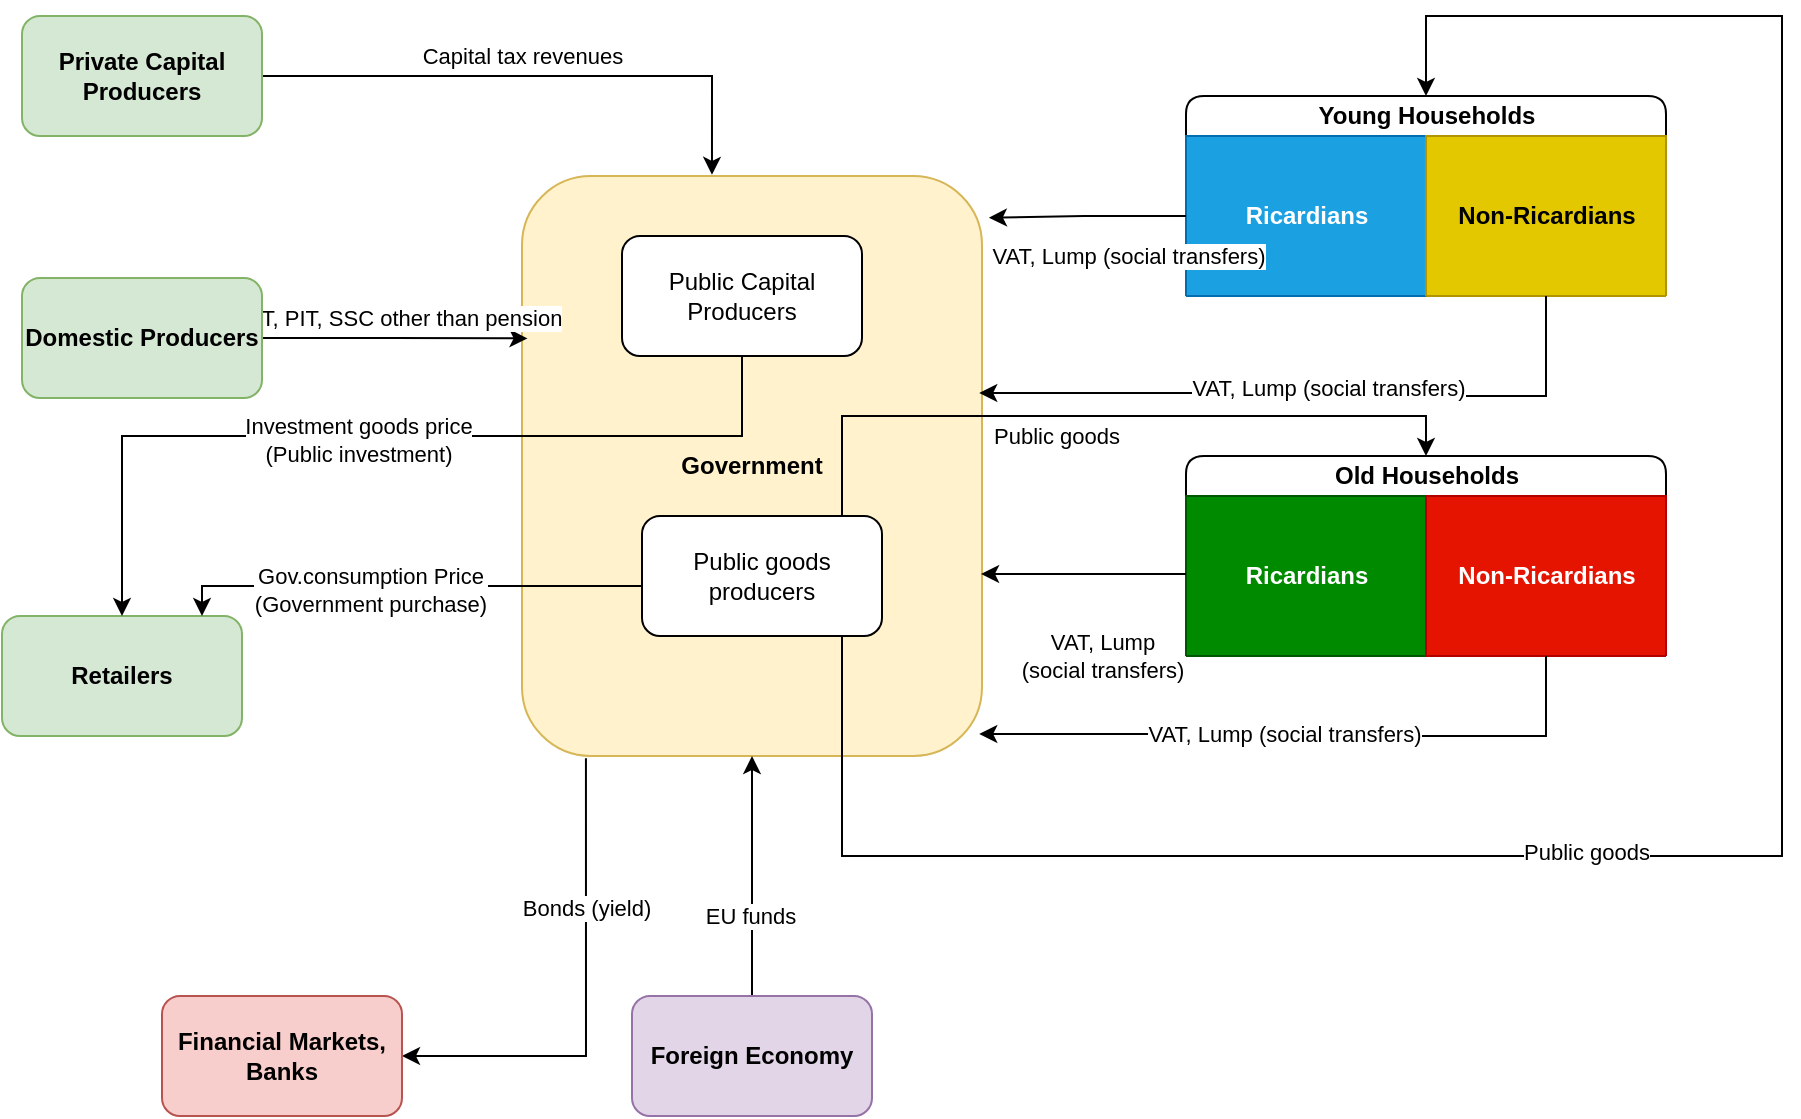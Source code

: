 <mxfile version="21.5.1" type="github">
  <diagram name="Page-1" id="kW5z09n5GGzJ1cjU40yl">
    <mxGraphModel dx="1235" dy="571" grid="1" gridSize="10" guides="1" tooltips="1" connect="1" arrows="1" fold="1" page="1" pageScale="1" pageWidth="1100" pageHeight="850" math="0" shadow="0">
      <root>
        <mxCell id="0" />
        <mxCell id="1" parent="0" />
        <mxCell id="dep_u9EgAYhP0aouUn1x-1" value="Retailers" style="rounded=1;whiteSpace=wrap;html=1;fillColor=#d5e8d4;strokeColor=#82b366;fontStyle=1" vertex="1" parent="1">
          <mxGeometry x="90" y="380" width="120" height="60" as="geometry" />
        </mxCell>
        <mxCell id="dep_u9EgAYhP0aouUn1x-2" value="Government" style="rounded=1;whiteSpace=wrap;html=1;fontStyle=1;fillColor=#fff2cc;strokeColor=#d6b656;" vertex="1" parent="1">
          <mxGeometry x="350" y="160" width="230" height="290" as="geometry" />
        </mxCell>
        <mxCell id="dep_u9EgAYhP0aouUn1x-5" style="edgeStyle=orthogonalEdgeStyle;rounded=0;orthogonalLoop=1;jettySize=auto;html=1;entryX=0.413;entryY=-0.002;entryDx=0;entryDy=0;entryPerimeter=0;" edge="1" parent="1" source="dep_u9EgAYhP0aouUn1x-3" target="dep_u9EgAYhP0aouUn1x-2">
          <mxGeometry relative="1" as="geometry">
            <mxPoint x="480" y="150" as="targetPoint" />
            <Array as="points">
              <mxPoint x="445" y="110" />
            </Array>
          </mxGeometry>
        </mxCell>
        <mxCell id="dep_u9EgAYhP0aouUn1x-6" value="Capital tax revenues" style="edgeLabel;html=1;align=center;verticalAlign=middle;resizable=0;points=[];" vertex="1" connectable="0" parent="dep_u9EgAYhP0aouUn1x-5">
          <mxGeometry x="0.44" y="-1" relative="1" as="geometry">
            <mxPoint x="-68" y="-11" as="offset" />
          </mxGeometry>
        </mxCell>
        <mxCell id="dep_u9EgAYhP0aouUn1x-3" value="Private Capital Producers" style="rounded=1;whiteSpace=wrap;html=1;fillColor=#d5e8d4;strokeColor=#82b366;fontStyle=1" vertex="1" parent="1">
          <mxGeometry x="100" y="80" width="120" height="60" as="geometry" />
        </mxCell>
        <mxCell id="dep_u9EgAYhP0aouUn1x-7" style="edgeStyle=orthogonalEdgeStyle;rounded=0;orthogonalLoop=1;jettySize=auto;html=1;entryX=0.012;entryY=0.28;entryDx=0;entryDy=0;entryPerimeter=0;" edge="1" parent="1" source="dep_u9EgAYhP0aouUn1x-4" target="dep_u9EgAYhP0aouUn1x-2">
          <mxGeometry relative="1" as="geometry" />
        </mxCell>
        <mxCell id="dep_u9EgAYhP0aouUn1x-8" value="CIT, PIT, SSC other than pension" style="edgeLabel;html=1;align=center;verticalAlign=middle;resizable=0;points=[];" vertex="1" connectable="0" parent="dep_u9EgAYhP0aouUn1x-7">
          <mxGeometry x="-0.369" y="-4" relative="1" as="geometry">
            <mxPoint x="27" y="-14" as="offset" />
          </mxGeometry>
        </mxCell>
        <mxCell id="dep_u9EgAYhP0aouUn1x-4" value="Domestic Producers" style="rounded=1;whiteSpace=wrap;html=1;fillColor=#d5e8d4;strokeColor=#82b366;fontStyle=1" vertex="1" parent="1">
          <mxGeometry x="100" y="211" width="120" height="60" as="geometry" />
        </mxCell>
        <mxCell id="dep_u9EgAYhP0aouUn1x-13" value="Young Households" style="swimlane;childLayout=stackLayout;resizeParent=1;resizeParentMax=0;startSize=20;html=1;rounded=1;swimlaneLine=0;" vertex="1" parent="1">
          <mxGeometry x="682" y="120" width="240" height="100" as="geometry" />
        </mxCell>
        <mxCell id="dep_u9EgAYhP0aouUn1x-14" value="Ricardians" style="swimlane;startSize=230;html=1;rounded=1;glass=0;shadow=0;fillColor=#1ba1e2;strokeColor=#006EAF;fontColor=#ffffff;" vertex="1" parent="dep_u9EgAYhP0aouUn1x-13">
          <mxGeometry y="20" width="120" height="80" as="geometry" />
        </mxCell>
        <mxCell id="dep_u9EgAYhP0aouUn1x-15" value="Non-Ricardians" style="swimlane;startSize=230;html=1;rounded=1;fillColor=#e3c800;fontColor=#000000;strokeColor=#B09500;" vertex="1" parent="dep_u9EgAYhP0aouUn1x-13">
          <mxGeometry x="120" y="20" width="120" height="80" as="geometry" />
        </mxCell>
        <mxCell id="dep_u9EgAYhP0aouUn1x-16" value="Old Households" style="swimlane;childLayout=stackLayout;resizeParent=1;resizeParentMax=0;startSize=20;html=1;rounded=1;swimlaneLine=0;" vertex="1" parent="1">
          <mxGeometry x="682" y="300" width="240" height="100" as="geometry" />
        </mxCell>
        <mxCell id="dep_u9EgAYhP0aouUn1x-19" value="Ricardians" style="swimlane;startSize=230;html=1;rounded=1;fillColor=#008a00;fontColor=#ffffff;strokeColor=#005700;" vertex="1" parent="dep_u9EgAYhP0aouUn1x-16">
          <mxGeometry y="20" width="120" height="80" as="geometry" />
        </mxCell>
        <mxCell id="dep_u9EgAYhP0aouUn1x-20" value="Non-Ricardians" style="swimlane;startSize=230;html=1;rounded=1;fillColor=#e51400;fontColor=#ffffff;strokeColor=#B20000;" vertex="1" parent="dep_u9EgAYhP0aouUn1x-16">
          <mxGeometry x="120" y="20" width="120" height="80" as="geometry" />
        </mxCell>
        <mxCell id="dep_u9EgAYhP0aouUn1x-21" style="edgeStyle=orthogonalEdgeStyle;rounded=0;orthogonalLoop=1;jettySize=auto;html=1;entryX=1.015;entryY=0.072;entryDx=0;entryDy=0;entryPerimeter=0;" edge="1" parent="1" source="dep_u9EgAYhP0aouUn1x-14" target="dep_u9EgAYhP0aouUn1x-2">
          <mxGeometry relative="1" as="geometry" />
        </mxCell>
        <mxCell id="dep_u9EgAYhP0aouUn1x-22" value="VAT, Lump (social transfers)" style="edgeLabel;html=1;align=center;verticalAlign=middle;resizable=0;points=[];" vertex="1" connectable="0" parent="dep_u9EgAYhP0aouUn1x-21">
          <mxGeometry x="-0.242" y="-3" relative="1" as="geometry">
            <mxPoint x="8" y="23" as="offset" />
          </mxGeometry>
        </mxCell>
        <mxCell id="dep_u9EgAYhP0aouUn1x-23" style="edgeStyle=orthogonalEdgeStyle;rounded=0;orthogonalLoop=1;jettySize=auto;html=1;exitX=0.5;exitY=1;exitDx=0;exitDy=0;entryX=0.994;entryY=0.374;entryDx=0;entryDy=0;entryPerimeter=0;" edge="1" parent="1" source="dep_u9EgAYhP0aouUn1x-15" target="dep_u9EgAYhP0aouUn1x-2">
          <mxGeometry relative="1" as="geometry">
            <mxPoint x="862" y="230" as="sourcePoint" />
            <mxPoint x="580" y="260" as="targetPoint" />
            <Array as="points">
              <mxPoint x="862" y="270" />
              <mxPoint x="730" y="270" />
              <mxPoint x="730" y="269" />
            </Array>
          </mxGeometry>
        </mxCell>
        <mxCell id="dep_u9EgAYhP0aouUn1x-24" value="VAT, Lump (social transfers)" style="edgeLabel;html=1;align=center;verticalAlign=middle;resizable=0;points=[];" vertex="1" connectable="0" parent="dep_u9EgAYhP0aouUn1x-23">
          <mxGeometry x="-0.048" y="-4" relative="1" as="geometry">
            <mxPoint as="offset" />
          </mxGeometry>
        </mxCell>
        <mxCell id="dep_u9EgAYhP0aouUn1x-25" value="VAT, Lump &lt;br&gt;(social transfers)" style="edgeStyle=orthogonalEdgeStyle;rounded=0;orthogonalLoop=1;jettySize=auto;html=1;entryX=0.998;entryY=0.686;entryDx=0;entryDy=0;entryPerimeter=0;" edge="1" parent="1" source="dep_u9EgAYhP0aouUn1x-19" target="dep_u9EgAYhP0aouUn1x-2">
          <mxGeometry x="-0.181" y="41" relative="1" as="geometry">
            <Array as="points">
              <mxPoint x="660" y="359" />
              <mxPoint x="660" y="359" />
            </Array>
            <mxPoint as="offset" />
          </mxGeometry>
        </mxCell>
        <mxCell id="dep_u9EgAYhP0aouUn1x-30" style="edgeStyle=orthogonalEdgeStyle;rounded=0;orthogonalLoop=1;jettySize=auto;html=1;entryX=0.5;entryY=1;entryDx=0;entryDy=0;" edge="1" parent="1" source="dep_u9EgAYhP0aouUn1x-29" target="dep_u9EgAYhP0aouUn1x-2">
          <mxGeometry relative="1" as="geometry" />
        </mxCell>
        <mxCell id="dep_u9EgAYhP0aouUn1x-31" value="EU funds" style="edgeLabel;html=1;align=center;verticalAlign=middle;resizable=0;points=[];" vertex="1" connectable="0" parent="dep_u9EgAYhP0aouUn1x-30">
          <mxGeometry x="-0.322" y="1" relative="1" as="geometry">
            <mxPoint as="offset" />
          </mxGeometry>
        </mxCell>
        <mxCell id="dep_u9EgAYhP0aouUn1x-29" value="Foreign Economy" style="rounded=1;whiteSpace=wrap;html=1;fontStyle=1;fillColor=#e1d5e7;strokeColor=#9673a6;" vertex="1" parent="1">
          <mxGeometry x="405" y="570" width="120" height="60" as="geometry" />
        </mxCell>
        <mxCell id="dep_u9EgAYhP0aouUn1x-36" style="edgeStyle=orthogonalEdgeStyle;rounded=0;orthogonalLoop=1;jettySize=auto;html=1;entryX=0.994;entryY=0.962;entryDx=0;entryDy=0;entryPerimeter=0;" edge="1" parent="1" source="dep_u9EgAYhP0aouUn1x-20" target="dep_u9EgAYhP0aouUn1x-2">
          <mxGeometry relative="1" as="geometry">
            <Array as="points">
              <mxPoint x="862" y="440" />
              <mxPoint x="691" y="440" />
            </Array>
          </mxGeometry>
        </mxCell>
        <mxCell id="dep_u9EgAYhP0aouUn1x-37" value="VAT, Lump (social transfers)" style="edgeLabel;html=1;align=center;verticalAlign=middle;resizable=0;points=[];" vertex="1" connectable="0" parent="dep_u9EgAYhP0aouUn1x-36">
          <mxGeometry x="0.65" y="4" relative="1" as="geometry">
            <mxPoint x="95" y="-4" as="offset" />
          </mxGeometry>
        </mxCell>
        <mxCell id="dep_u9EgAYhP0aouUn1x-43" style="edgeStyle=orthogonalEdgeStyle;rounded=0;orthogonalLoop=1;jettySize=auto;html=1;entryX=0.5;entryY=0;entryDx=0;entryDy=0;" edge="1" parent="1" source="dep_u9EgAYhP0aouUn1x-38" target="dep_u9EgAYhP0aouUn1x-16">
          <mxGeometry relative="1" as="geometry">
            <Array as="points">
              <mxPoint x="510" y="280" />
              <mxPoint x="802" y="280" />
            </Array>
          </mxGeometry>
        </mxCell>
        <mxCell id="dep_u9EgAYhP0aouUn1x-44" value="Public goods" style="edgeLabel;html=1;align=center;verticalAlign=middle;resizable=0;points=[];" vertex="1" connectable="0" parent="dep_u9EgAYhP0aouUn1x-43">
          <mxGeometry x="-0.308" y="2" relative="1" as="geometry">
            <mxPoint x="31" y="12" as="offset" />
          </mxGeometry>
        </mxCell>
        <mxCell id="dep_u9EgAYhP0aouUn1x-45" style="edgeStyle=orthogonalEdgeStyle;rounded=0;orthogonalLoop=1;jettySize=auto;html=1;entryX=0.5;entryY=0;entryDx=0;entryDy=0;" edge="1" parent="1" source="dep_u9EgAYhP0aouUn1x-38" target="dep_u9EgAYhP0aouUn1x-13">
          <mxGeometry relative="1" as="geometry">
            <Array as="points">
              <mxPoint x="510" y="500" />
              <mxPoint x="980" y="500" />
              <mxPoint x="980" y="80" />
              <mxPoint x="802" y="80" />
            </Array>
          </mxGeometry>
        </mxCell>
        <mxCell id="dep_u9EgAYhP0aouUn1x-46" value="Public goods" style="edgeLabel;html=1;align=center;verticalAlign=middle;resizable=0;points=[];" vertex="1" connectable="0" parent="dep_u9EgAYhP0aouUn1x-45">
          <mxGeometry x="-0.209" y="2" relative="1" as="geometry">
            <mxPoint as="offset" />
          </mxGeometry>
        </mxCell>
        <mxCell id="dep_u9EgAYhP0aouUn1x-38" value="Public goods producers" style="rounded=1;whiteSpace=wrap;html=1;" vertex="1" parent="1">
          <mxGeometry x="410" y="330" width="120" height="60" as="geometry" />
        </mxCell>
        <mxCell id="dep_u9EgAYhP0aouUn1x-41" style="edgeStyle=orthogonalEdgeStyle;rounded=0;orthogonalLoop=1;jettySize=auto;html=1;" edge="1" parent="1" source="dep_u9EgAYhP0aouUn1x-39" target="dep_u9EgAYhP0aouUn1x-1">
          <mxGeometry relative="1" as="geometry">
            <Array as="points">
              <mxPoint x="460" y="290" />
              <mxPoint x="150" y="290" />
            </Array>
          </mxGeometry>
        </mxCell>
        <mxCell id="dep_u9EgAYhP0aouUn1x-42" value="Investment goods price &lt;br&gt;(Public investment)" style="edgeLabel;html=1;align=center;verticalAlign=middle;resizable=0;points=[];" vertex="1" connectable="0" parent="dep_u9EgAYhP0aouUn1x-41">
          <mxGeometry x="0.055" y="2" relative="1" as="geometry">
            <mxPoint as="offset" />
          </mxGeometry>
        </mxCell>
        <mxCell id="dep_u9EgAYhP0aouUn1x-39" value="Public Capital Producers" style="rounded=1;whiteSpace=wrap;html=1;" vertex="1" parent="1">
          <mxGeometry x="400" y="190" width="120" height="60" as="geometry" />
        </mxCell>
        <mxCell id="dep_u9EgAYhP0aouUn1x-9" style="edgeStyle=orthogonalEdgeStyle;rounded=0;orthogonalLoop=1;jettySize=auto;html=1;exitX=0;exitY=0.5;exitDx=0;exitDy=0;" edge="1" parent="1" source="dep_u9EgAYhP0aouUn1x-38" target="dep_u9EgAYhP0aouUn1x-1">
          <mxGeometry relative="1" as="geometry">
            <mxPoint x="390" y="330" as="sourcePoint" />
            <mxPoint x="190" y="367.53" as="targetPoint" />
            <Array as="points">
              <mxPoint x="410" y="365" />
              <mxPoint x="190" y="365" />
            </Array>
          </mxGeometry>
        </mxCell>
        <mxCell id="dep_u9EgAYhP0aouUn1x-10" value="Text" style="edgeLabel;html=1;align=center;verticalAlign=middle;resizable=0;points=[];" vertex="1" connectable="0" parent="dep_u9EgAYhP0aouUn1x-9">
          <mxGeometry x="0.174" y="-1" relative="1" as="geometry">
            <mxPoint as="offset" />
          </mxGeometry>
        </mxCell>
        <mxCell id="dep_u9EgAYhP0aouUn1x-11" value="Gov.consumption Price&lt;br&gt;(Government purchase)" style="edgeLabel;html=1;align=center;verticalAlign=middle;resizable=0;points=[];" vertex="1" connectable="0" parent="dep_u9EgAYhP0aouUn1x-9">
          <mxGeometry x="0.174" y="2" relative="1" as="geometry">
            <mxPoint as="offset" />
          </mxGeometry>
        </mxCell>
        <mxCell id="dep_u9EgAYhP0aouUn1x-48" style="edgeStyle=orthogonalEdgeStyle;rounded=0;orthogonalLoop=1;jettySize=auto;html=1;entryX=0.139;entryY=1.004;entryDx=0;entryDy=0;entryPerimeter=0;endArrow=none;endFill=0;startArrow=classic;startFill=1;" edge="1" parent="1" source="dep_u9EgAYhP0aouUn1x-47" target="dep_u9EgAYhP0aouUn1x-2">
          <mxGeometry relative="1" as="geometry" />
        </mxCell>
        <mxCell id="dep_u9EgAYhP0aouUn1x-49" value="Bonds (yield)" style="edgeLabel;html=1;align=center;verticalAlign=middle;resizable=0;points=[];" vertex="1" connectable="0" parent="dep_u9EgAYhP0aouUn1x-48">
          <mxGeometry x="0.383" relative="1" as="geometry">
            <mxPoint as="offset" />
          </mxGeometry>
        </mxCell>
        <mxCell id="dep_u9EgAYhP0aouUn1x-47" value="Financial Markets, Banks" style="rounded=1;whiteSpace=wrap;html=1;fillColor=#f8cecc;strokeColor=#b85450;fontStyle=1" vertex="1" parent="1">
          <mxGeometry x="170" y="570" width="120" height="60" as="geometry" />
        </mxCell>
      </root>
    </mxGraphModel>
  </diagram>
</mxfile>
